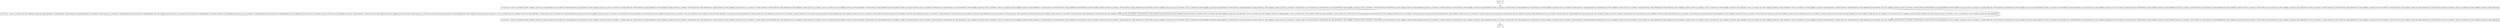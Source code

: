 digraph refreshTreeMemoryUsage {
node [shape=record];
entry [label="entry - []"];
exit [label="exit - []"];
152837352 [label="152837352 - [(!ENV_IS_LOCKING && ENV_SHARED_CACHE && !MAX_MEMORY), (DUPLICATES && !MAX_MEMORY && SEQUENTIAL && ENV_SHARED_CACHE && ENV_IS_LOCKING), (!CACHE_MODE && !DUPLICATES && !MAX_MEMORY && !ENV_SHARED_CACHE && ENV_IS_LOCKING), (!DUPLICATES && !MAX_MEMORY && CACHE_MODE && !ENV_SHARED_CACHE && ENV_IS_LOCKING), (!CACHE_MODE && !DUPLICATES && !MAX_MEMORY && ENV_SHARED_CACHE && ENV_IS_LOCKING), (ENV_IS_LOCKING && ENV_SHARED_CACHE && !MAX_MEMORY), (!DUPLICATES && !MAX_MEMORY && ENV_SHARED_CACHE && CACHE_MODE && ENV_IS_LOCKING), (DUPLICATES && SEQUENTIAL && MAX_MEMORY && !ENV_SHARED_CACHE && ENV_IS_LOCKING), (!ENV_IS_LOCKING && ENV_SHARED_CACHE && MAX_MEMORY), (!CACHE_MODE && !DUPLICATES && !MAX_MEMORY && SEQUENTIAL && ENV_SHARED_CACHE && ENV_IS_LOCKING), (!DUPLICATES && !MAX_MEMORY && SEQUENTIAL && ENV_SHARED_CACHE && ENV_IS_LOCKING), (ENV_IS_LOCKING && ENV_SHARED_CACHE && MAX_MEMORY), (!DUPLICATES && MAX_MEMORY && CACHE_MODE && !ENV_SHARED_CACHE && ENV_IS_LOCKING), (!CACHE_MODE && !DUPLICATES && SEQUENTIAL && MAX_MEMORY && !ENV_SHARED_CACHE && ENV_IS_LOCKING), (!DUPLICATES && SEQUENTIAL && ENV_SHARED_CACHE && MAX_MEMORY && ENV_IS_LOCKING), (!CACHE_MODE && !DUPLICATES && ENV_SHARED_CACHE && MAX_MEMORY && ENV_IS_LOCKING), (DUPLICATES && !MAX_MEMORY && !SEQUENTIAL && ENV_SHARED_CACHE && ENV_IS_LOCKING), (DUPLICATES && !MAX_MEMORY && SEQUENTIAL && !ENV_SHARED_CACHE && ENV_IS_LOCKING), (!DUPLICATES && !MAX_MEMORY && SEQUENTIAL && !ENV_SHARED_CACHE && ENV_IS_LOCKING), (ENV_IS_LOCKING && !ENV_SHARED_CACHE && MAX_MEMORY), (ENV_IS_LOCKING && !ENV_SHARED_CACHE && !MAX_MEMORY), (!ENV_IS_LOCKING && !ENV_SHARED_CACHE && MAX_MEMORY), (!CACHE_MODE && !DUPLICATES && !MAX_MEMORY && SEQUENTIAL && !ENV_SHARED_CACHE && ENV_IS_LOCKING), (!DUPLICATES && SEQUENTIAL && MAX_MEMORY && !ENV_SHARED_CACHE && ENV_IS_LOCKING), (!CACHE_MODE && !DUPLICATES && SEQUENTIAL && ENV_SHARED_CACHE && MAX_MEMORY && ENV_IS_LOCKING), (DUPLICATES && !MAX_MEMORY && !SEQUENTIAL && !ENV_SHARED_CACHE && ENV_IS_LOCKING), (DUPLICATES && !SEQUENTIAL && ENV_SHARED_CACHE && MAX_MEMORY && ENV_IS_LOCKING), (DUPLICATES && !SEQUENTIAL && MAX_MEMORY && !ENV_SHARED_CACHE && ENV_IS_LOCKING), (DUPLICATES && SEQUENTIAL && ENV_SHARED_CACHE && MAX_MEMORY && ENV_IS_LOCKING), (!CACHE_MODE && !DUPLICATES && MAX_MEMORY && !ENV_SHARED_CACHE && ENV_IS_LOCKING), (!DUPLICATES && ENV_SHARED_CACHE && MAX_MEMORY && CACHE_MODE && ENV_IS_LOCKING), (!ENV_IS_LOCKING && !ENV_SHARED_CACHE && !MAX_MEMORY)]"];
1421091186 [label="1421091186 - [(!ENV_IS_LOCKING && ENV_SHARED_CACHE && !MAX_MEMORY), (DUPLICATES && !MAX_MEMORY && SEQUENTIAL && ENV_SHARED_CACHE && ENV_IS_LOCKING), (!CACHE_MODE && !DUPLICATES && !MAX_MEMORY && !ENV_SHARED_CACHE && ENV_IS_LOCKING), (!DUPLICATES && !MAX_MEMORY && CACHE_MODE && !ENV_SHARED_CACHE && ENV_IS_LOCKING), (!CACHE_MODE && !DUPLICATES && !MAX_MEMORY && ENV_SHARED_CACHE && ENV_IS_LOCKING), (ENV_IS_LOCKING && ENV_SHARED_CACHE && !MAX_MEMORY), (!DUPLICATES && !MAX_MEMORY && ENV_SHARED_CACHE && CACHE_MODE && ENV_IS_LOCKING), (DUPLICATES && SEQUENTIAL && MAX_MEMORY && !ENV_SHARED_CACHE && ENV_IS_LOCKING), (!ENV_IS_LOCKING && ENV_SHARED_CACHE && MAX_MEMORY), (!CACHE_MODE && !DUPLICATES && !MAX_MEMORY && SEQUENTIAL && ENV_SHARED_CACHE && ENV_IS_LOCKING), (!DUPLICATES && !MAX_MEMORY && SEQUENTIAL && ENV_SHARED_CACHE && ENV_IS_LOCKING), (ENV_IS_LOCKING && ENV_SHARED_CACHE && MAX_MEMORY), (!DUPLICATES && MAX_MEMORY && CACHE_MODE && !ENV_SHARED_CACHE && ENV_IS_LOCKING), (!CACHE_MODE && !DUPLICATES && SEQUENTIAL && MAX_MEMORY && !ENV_SHARED_CACHE && ENV_IS_LOCKING), (!DUPLICATES && SEQUENTIAL && ENV_SHARED_CACHE && MAX_MEMORY && ENV_IS_LOCKING), (!CACHE_MODE && !DUPLICATES && ENV_SHARED_CACHE && MAX_MEMORY && ENV_IS_LOCKING), (DUPLICATES && !MAX_MEMORY && !SEQUENTIAL && ENV_SHARED_CACHE && ENV_IS_LOCKING), (DUPLICATES && !MAX_MEMORY && SEQUENTIAL && !ENV_SHARED_CACHE && ENV_IS_LOCKING), (!DUPLICATES && !MAX_MEMORY && SEQUENTIAL && !ENV_SHARED_CACHE && ENV_IS_LOCKING), (ENV_IS_LOCKING && !ENV_SHARED_CACHE && MAX_MEMORY), (ENV_IS_LOCKING && !ENV_SHARED_CACHE && !MAX_MEMORY), (!ENV_IS_LOCKING && !ENV_SHARED_CACHE && MAX_MEMORY), (!CACHE_MODE && !DUPLICATES && !MAX_MEMORY && SEQUENTIAL && !ENV_SHARED_CACHE && ENV_IS_LOCKING), (!DUPLICATES && SEQUENTIAL && MAX_MEMORY && !ENV_SHARED_CACHE && ENV_IS_LOCKING), (!CACHE_MODE && !DUPLICATES && SEQUENTIAL && ENV_SHARED_CACHE && MAX_MEMORY && ENV_IS_LOCKING), (DUPLICATES && !MAX_MEMORY && !SEQUENTIAL && !ENV_SHARED_CACHE && ENV_IS_LOCKING), (DUPLICATES && !SEQUENTIAL && ENV_SHARED_CACHE && MAX_MEMORY && ENV_IS_LOCKING), (DUPLICATES && !SEQUENTIAL && MAX_MEMORY && !ENV_SHARED_CACHE && ENV_IS_LOCKING), (DUPLICATES && SEQUENTIAL && ENV_SHARED_CACHE && MAX_MEMORY && ENV_IS_LOCKING), (!CACHE_MODE && !DUPLICATES && MAX_MEMORY && !ENV_SHARED_CACHE && ENV_IS_LOCKING), (!DUPLICATES && ENV_SHARED_CACHE && MAX_MEMORY && CACHE_MODE && ENV_IS_LOCKING), (!ENV_IS_LOCKING && !ENV_SHARED_CACHE && !MAX_MEMORY)]"];
1042819518 [label="1042819518 - [(!ENV_IS_LOCKING && ENV_SHARED_CACHE && !MAX_MEMORY), (DUPLICATES && !MAX_MEMORY && SEQUENTIAL && ENV_SHARED_CACHE && ENV_IS_LOCKING), (!CACHE_MODE && !DUPLICATES && !MAX_MEMORY && !ENV_SHARED_CACHE && ENV_IS_LOCKING), (!DUPLICATES && !MAX_MEMORY && CACHE_MODE && !ENV_SHARED_CACHE && ENV_IS_LOCKING), (!CACHE_MODE && !DUPLICATES && !MAX_MEMORY && ENV_SHARED_CACHE && ENV_IS_LOCKING), (ENV_IS_LOCKING && ENV_SHARED_CACHE && !MAX_MEMORY), (!DUPLICATES && !MAX_MEMORY && ENV_SHARED_CACHE && CACHE_MODE && ENV_IS_LOCKING), (DUPLICATES && SEQUENTIAL && MAX_MEMORY && !ENV_SHARED_CACHE && ENV_IS_LOCKING), (!ENV_IS_LOCKING && ENV_SHARED_CACHE && MAX_MEMORY), (!CACHE_MODE && !DUPLICATES && !MAX_MEMORY && SEQUENTIAL && ENV_SHARED_CACHE && ENV_IS_LOCKING), (!DUPLICATES && !MAX_MEMORY && SEQUENTIAL && ENV_SHARED_CACHE && ENV_IS_LOCKING), (ENV_IS_LOCKING && ENV_SHARED_CACHE && MAX_MEMORY), (!DUPLICATES && MAX_MEMORY && CACHE_MODE && !ENV_SHARED_CACHE && ENV_IS_LOCKING), (!CACHE_MODE && !DUPLICATES && SEQUENTIAL && MAX_MEMORY && !ENV_SHARED_CACHE && ENV_IS_LOCKING), (!DUPLICATES && SEQUENTIAL && ENV_SHARED_CACHE && MAX_MEMORY && ENV_IS_LOCKING), (!CACHE_MODE && !DUPLICATES && ENV_SHARED_CACHE && MAX_MEMORY && ENV_IS_LOCKING), (DUPLICATES && !MAX_MEMORY && !SEQUENTIAL && ENV_SHARED_CACHE && ENV_IS_LOCKING), (DUPLICATES && !MAX_MEMORY && SEQUENTIAL && !ENV_SHARED_CACHE && ENV_IS_LOCKING), (!DUPLICATES && !MAX_MEMORY && SEQUENTIAL && !ENV_SHARED_CACHE && ENV_IS_LOCKING), (ENV_IS_LOCKING && !ENV_SHARED_CACHE && MAX_MEMORY), (ENV_IS_LOCKING && !ENV_SHARED_CACHE && !MAX_MEMORY), (!ENV_IS_LOCKING && !ENV_SHARED_CACHE && MAX_MEMORY), (!CACHE_MODE && !DUPLICATES && !MAX_MEMORY && SEQUENTIAL && !ENV_SHARED_CACHE && ENV_IS_LOCKING), (!DUPLICATES && SEQUENTIAL && MAX_MEMORY && !ENV_SHARED_CACHE && ENV_IS_LOCKING), (!CACHE_MODE && !DUPLICATES && SEQUENTIAL && ENV_SHARED_CACHE && MAX_MEMORY && ENV_IS_LOCKING), (DUPLICATES && !MAX_MEMORY && !SEQUENTIAL && !ENV_SHARED_CACHE && ENV_IS_LOCKING), (DUPLICATES && !SEQUENTIAL && ENV_SHARED_CACHE && MAX_MEMORY && ENV_IS_LOCKING), (DUPLICATES && !SEQUENTIAL && MAX_MEMORY && !ENV_SHARED_CACHE && ENV_IS_LOCKING), (DUPLICATES && SEQUENTIAL && ENV_SHARED_CACHE && MAX_MEMORY && ENV_IS_LOCKING), (!CACHE_MODE && !DUPLICATES && MAX_MEMORY && !ENV_SHARED_CACHE && ENV_IS_LOCKING), (!DUPLICATES && ENV_SHARED_CACHE && MAX_MEMORY && CACHE_MODE && ENV_IS_LOCKING), (!ENV_IS_LOCKING && !ENV_SHARED_CACHE && !MAX_MEMORY)]"];
entry;
exit;
entry -> 1421091186;
152837352 -> 1042819518;
1421091186 -> 152837352;
1421091186 -> 1042819518;
1042819518 -> exit;
}
